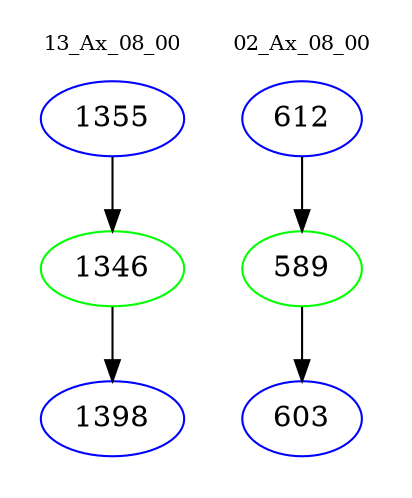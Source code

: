 digraph{
subgraph cluster_0 {
color = white
label = "13_Ax_08_00";
fontsize=10;
T0_1355 [label="1355", color="blue"]
T0_1355 -> T0_1346 [color="black"]
T0_1346 [label="1346", color="green"]
T0_1346 -> T0_1398 [color="black"]
T0_1398 [label="1398", color="blue"]
}
subgraph cluster_1 {
color = white
label = "02_Ax_08_00";
fontsize=10;
T1_612 [label="612", color="blue"]
T1_612 -> T1_589 [color="black"]
T1_589 [label="589", color="green"]
T1_589 -> T1_603 [color="black"]
T1_603 [label="603", color="blue"]
}
}
